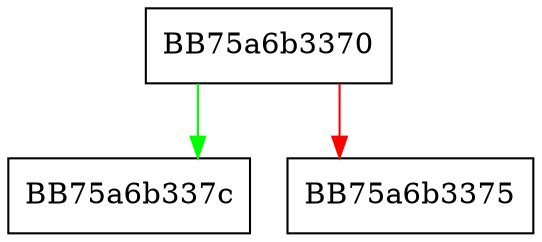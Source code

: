 digraph GetScanSource {
  node [shape="box"];
  graph [splines=ortho];
  BB75a6b3370 -> BB75a6b337c [color="green"];
  BB75a6b3370 -> BB75a6b3375 [color="red"];
}